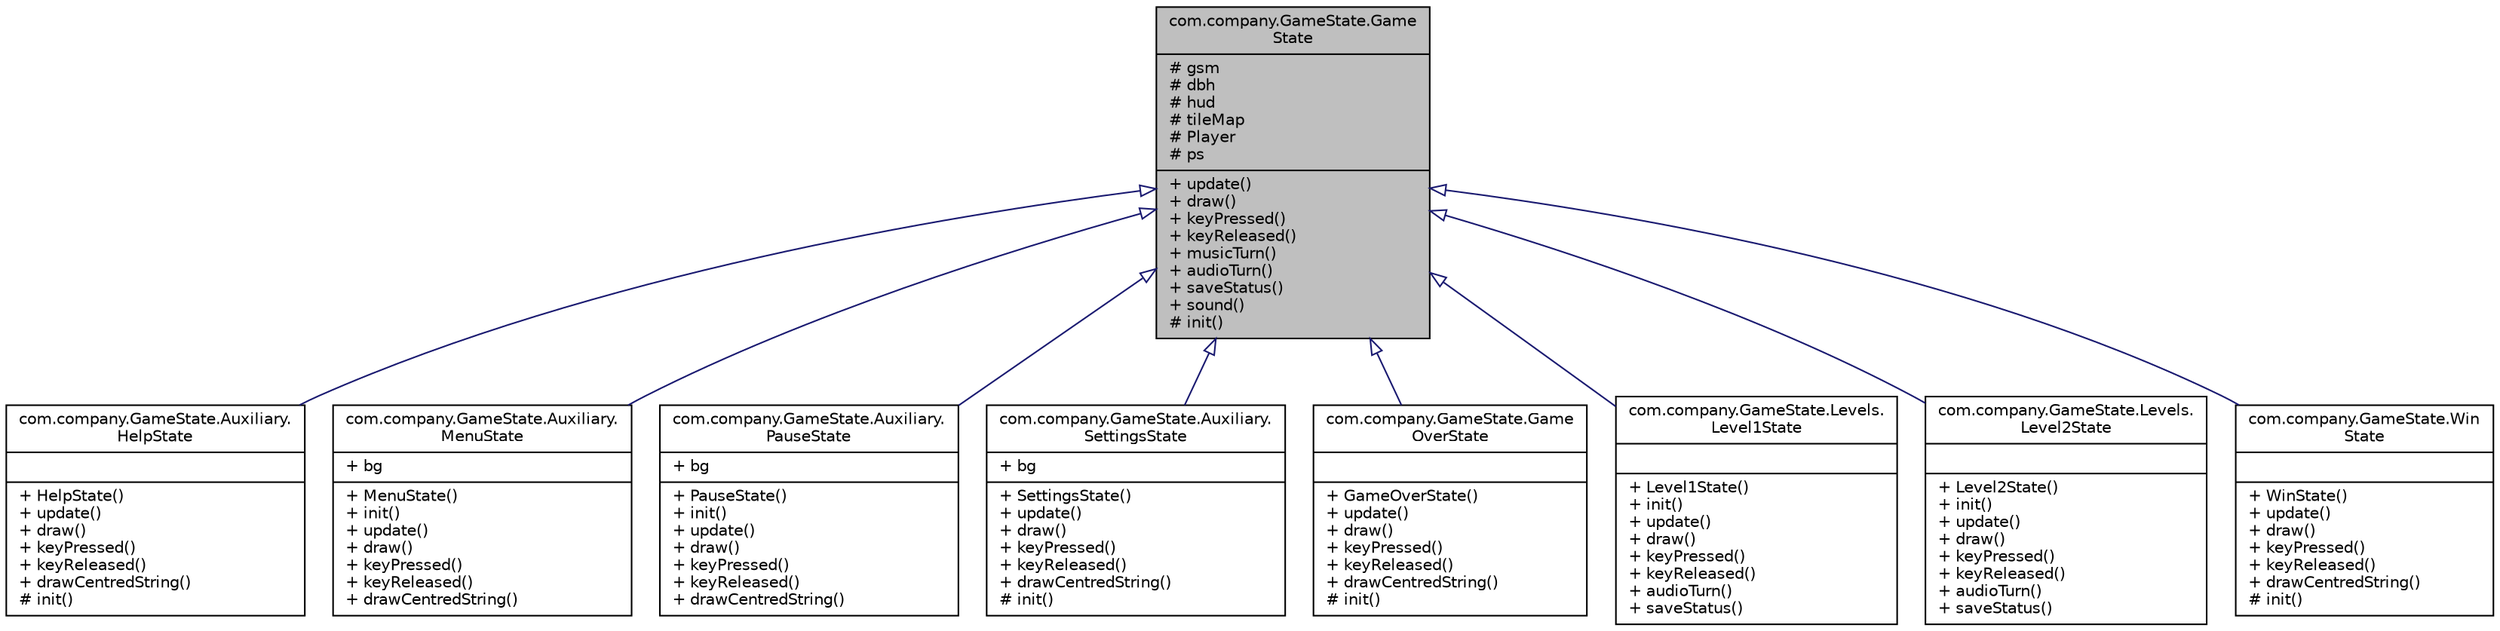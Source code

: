 digraph "com.company.GameState.GameState"
{
 // LATEX_PDF_SIZE
  edge [fontname="Helvetica",fontsize="10",labelfontname="Helvetica",labelfontsize="10"];
  node [fontname="Helvetica",fontsize="10",shape=record];
  Node1 [label="{com.company.GameState.Game\lState\n|# gsm\l# dbh\l# hud\l# tileMap\l# Player\l# ps\l|+ update()\l+ draw()\l+ keyPressed()\l+ keyReleased()\l+ musicTurn()\l+ audioTurn()\l+ saveStatus()\l+ sound()\l# init()\l}",height=0.2,width=0.4,color="black", fillcolor="grey75", style="filled", fontcolor="black",tooltip="Clasa generica care descrie o stare a jocului."];
  Node1 -> Node2 [dir="back",color="midnightblue",fontsize="10",style="solid",arrowtail="onormal"];
  Node2 [label="{com.company.GameState.Auxiliary.\lHelpState\n||+ HelpState()\l+ update()\l+ draw()\l+ keyPressed()\l+ keyReleased()\l+ drawCentredString()\l# init()\l}",height=0.2,width=0.4,color="black", fillcolor="white", style="filled",URL="$classcom_1_1company_1_1_game_state_1_1_auxiliary_1_1_help_state.html",tooltip="Reprezinta stare care se ocupa de informarea jucatorului cu privire la poveste si butoanele utile."];
  Node1 -> Node3 [dir="back",color="midnightblue",fontsize="10",style="solid",arrowtail="onormal"];
  Node3 [label="{com.company.GameState.Auxiliary.\lMenuState\n|+ bg\l|+ MenuState()\l+ init()\l+ update()\l+ draw()\l+ keyPressed()\l+ keyReleased()\l+ drawCentredString()\l}",height=0.2,width=0.4,color="black", fillcolor="white", style="filled",URL="$classcom_1_1company_1_1_game_state_1_1_auxiliary_1_1_menu_state.html",tooltip="Reprezinta stare care se ocupa de prezentarea optiunilor de start."];
  Node1 -> Node4 [dir="back",color="midnightblue",fontsize="10",style="solid",arrowtail="onormal"];
  Node4 [label="{com.company.GameState.Auxiliary.\lPauseState\n|+ bg\l|+ PauseState()\l+ init()\l+ update()\l+ draw()\l+ keyPressed()\l+ keyReleased()\l+ drawCentredString()\l}",height=0.2,width=0.4,color="black", fillcolor="white", style="filled",URL="$classcom_1_1company_1_1_game_state_1_1_auxiliary_1_1_pause_state.html",tooltip="Reprezinta stare care se ocupa de punerea jocului pe pauza si alte optiuni."];
  Node1 -> Node5 [dir="back",color="midnightblue",fontsize="10",style="solid",arrowtail="onormal"];
  Node5 [label="{com.company.GameState.Auxiliary.\lSettingsState\n|+ bg\l|+ SettingsState()\l+ update()\l+ draw()\l+ keyPressed()\l+ keyReleased()\l+ drawCentredString()\l# init()\l}",height=0.2,width=0.4,color="black", fillcolor="white", style="filled",URL="$classcom_1_1company_1_1_game_state_1_1_auxiliary_1_1_settings_state.html",tooltip="Reprezinta stare care se ocupa de setarile jocului."];
  Node1 -> Node6 [dir="back",color="midnightblue",fontsize="10",style="solid",arrowtail="onormal"];
  Node6 [label="{com.company.GameState.Game\lOverState\n||+ GameOverState()\l+ update()\l+ draw()\l+ keyPressed()\l+ keyReleased()\l+ drawCentredString()\l# init()\l}",height=0.2,width=0.4,color="black", fillcolor="white", style="filled",URL="$classcom_1_1company_1_1_game_state_1_1_game_over_state.html",tooltip="Descrie starea in cazul in care jucatorul pierde."];
  Node1 -> Node7 [dir="back",color="midnightblue",fontsize="10",style="solid",arrowtail="onormal"];
  Node7 [label="{com.company.GameState.Levels.\lLevel1State\n||+ Level1State()\l+ init()\l+ update()\l+ draw()\l+ keyPressed()\l+ keyReleased()\l+ audioTurn()\l+ saveStatus()\l}",height=0.2,width=0.4,color="black", fillcolor="white", style="filled",URL="$classcom_1_1company_1_1_game_state_1_1_levels_1_1_level1_state.html",tooltip="Clasa responsabila de gestiunea tuturor mecanismelor din primul nivel."];
  Node1 -> Node8 [dir="back",color="midnightblue",fontsize="10",style="solid",arrowtail="onormal"];
  Node8 [label="{com.company.GameState.Levels.\lLevel2State\n||+ Level2State()\l+ init()\l+ update()\l+ draw()\l+ keyPressed()\l+ keyReleased()\l+ audioTurn()\l+ saveStatus()\l}",height=0.2,width=0.4,color="black", fillcolor="white", style="filled",URL="$classcom_1_1company_1_1_game_state_1_1_levels_1_1_level2_state.html",tooltip="Clasa responsabila de gestiunea tuturor mecanismelor din al doilea nivel."];
  Node1 -> Node9 [dir="back",color="midnightblue",fontsize="10",style="solid",arrowtail="onormal"];
  Node9 [label="{com.company.GameState.Win\lState\n||+ WinState()\l+ update()\l+ draw()\l+ keyPressed()\l+ keyReleased()\l+ drawCentredString()\l# init()\l}",height=0.2,width=0.4,color="black", fillcolor="white", style="filled",URL="$classcom_1_1company_1_1_game_state_1_1_win_state.html",tooltip="Descrie starea in cazul in care jucatorul termina ultimul nivel."];
}
